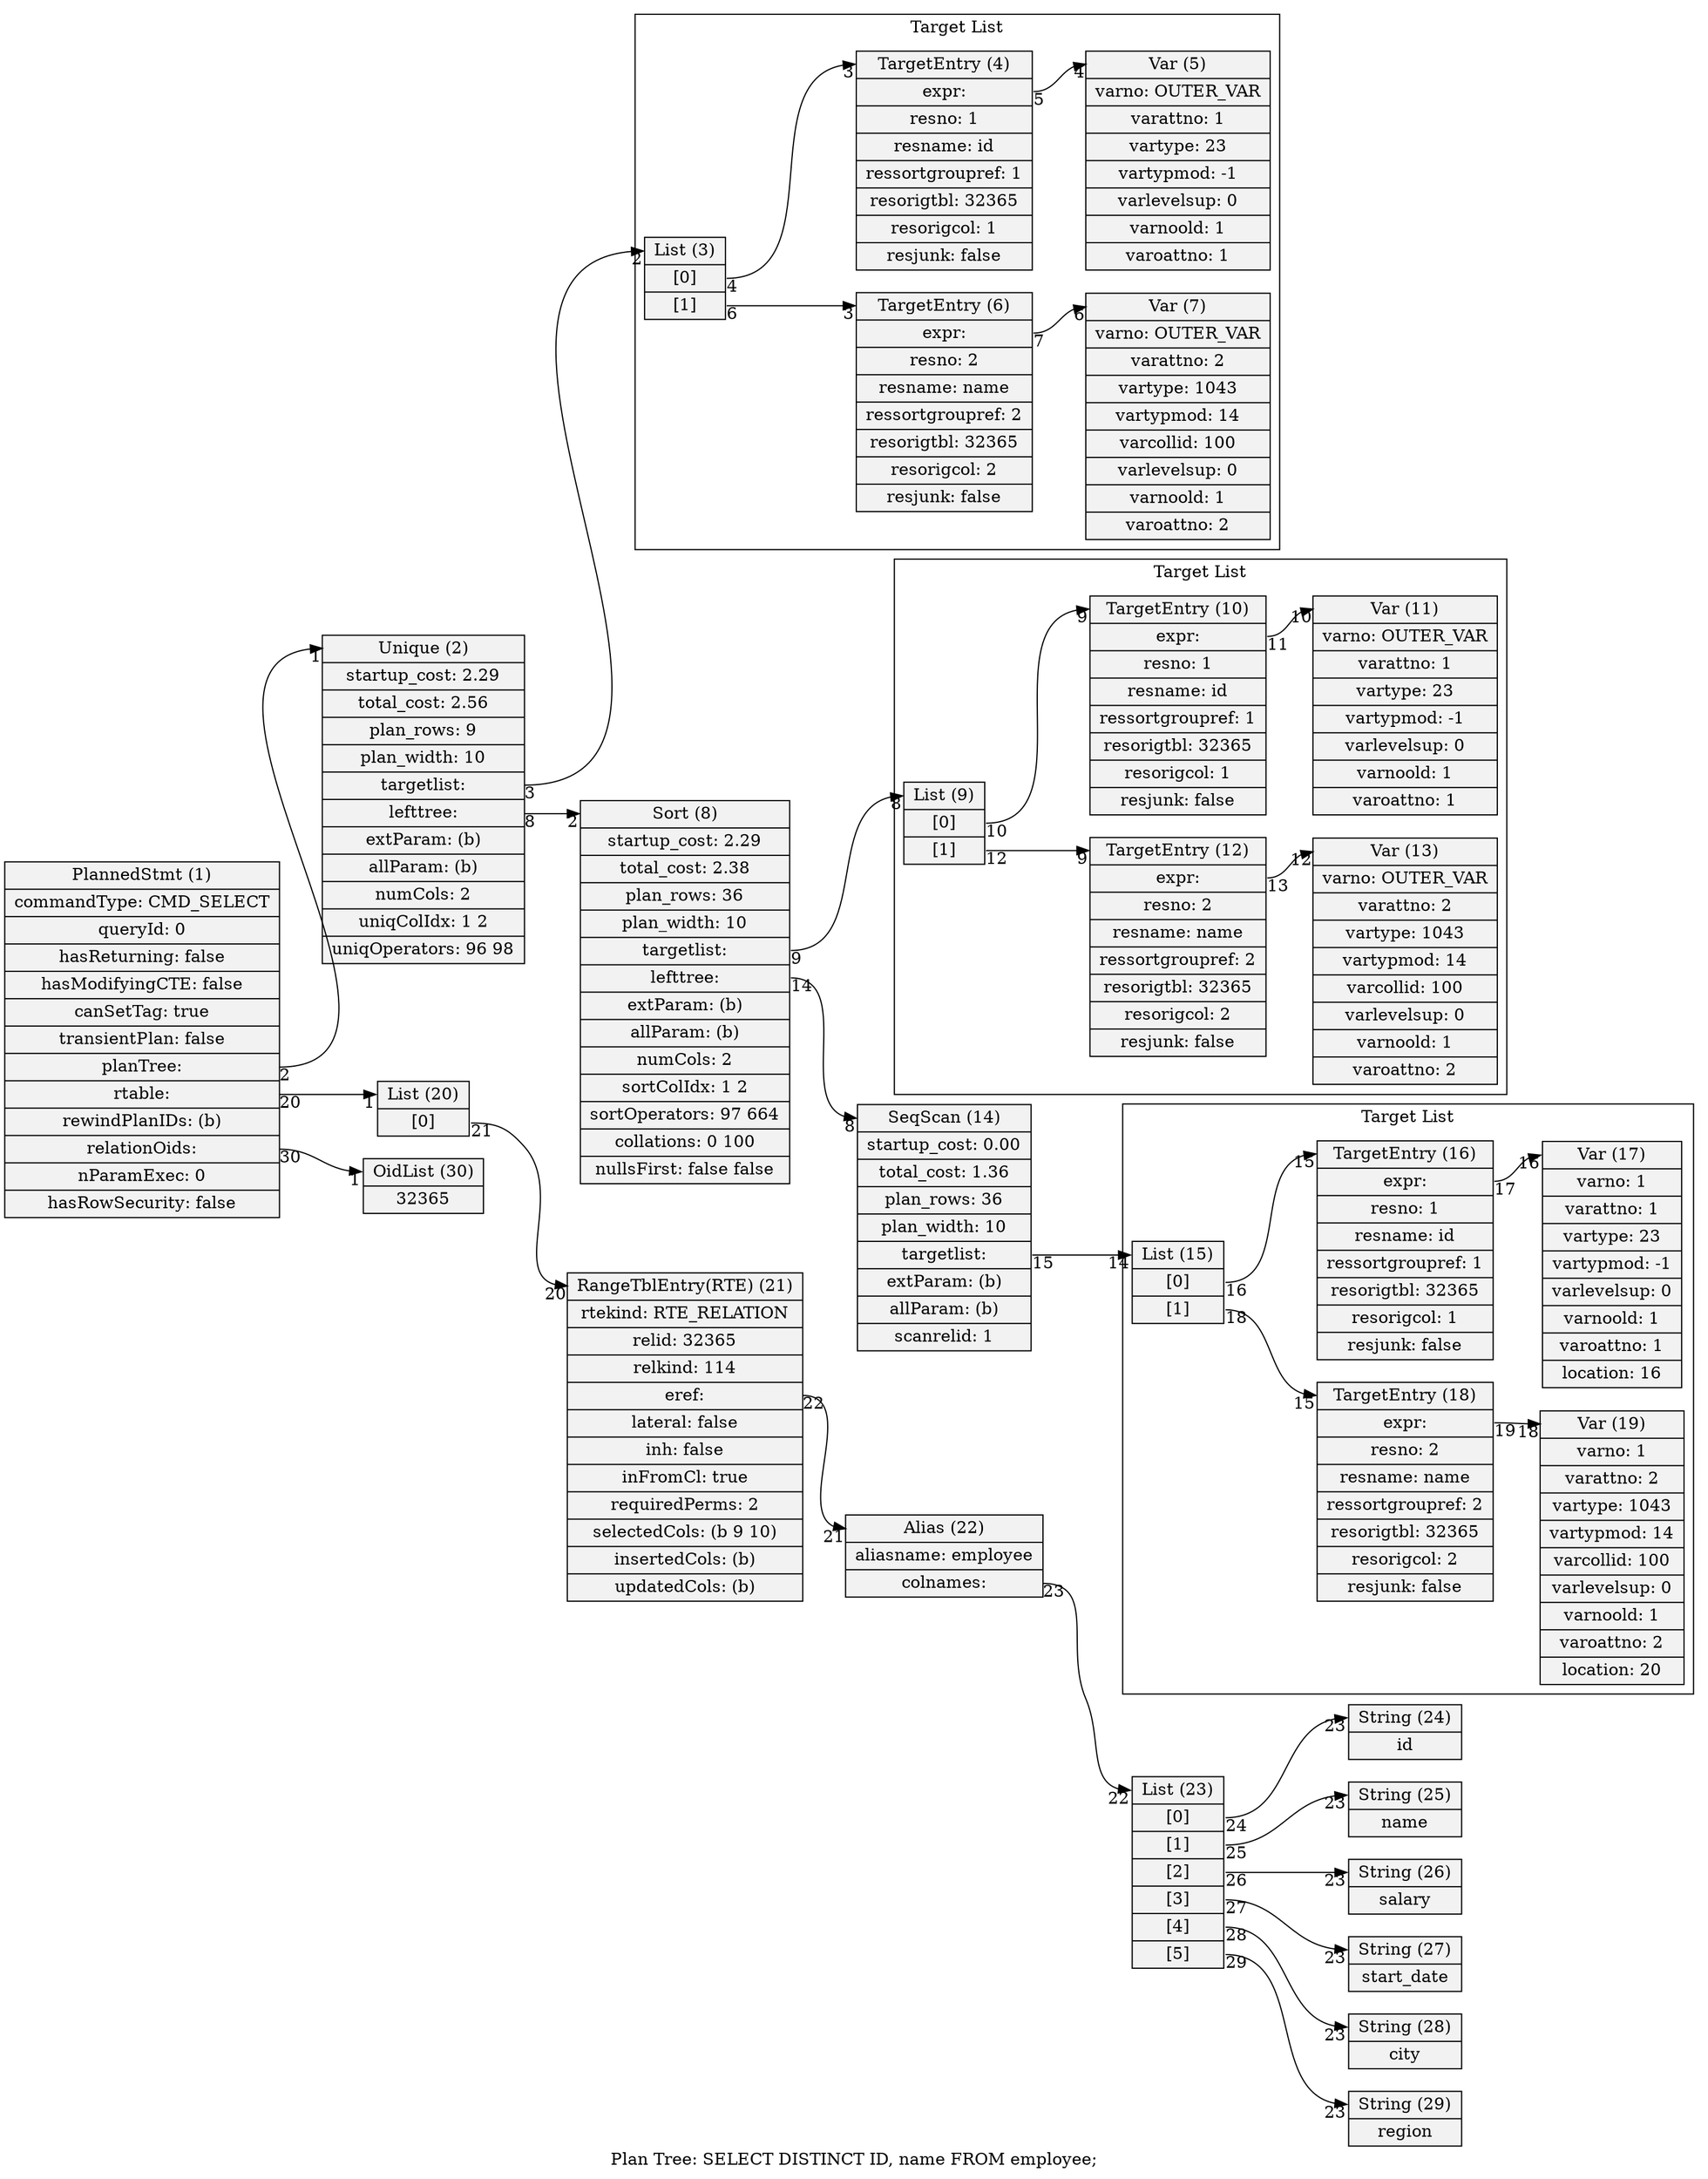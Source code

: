 digraph {
graph [rankdir = "LR", label = "Plan Tree: SELECT DISTINCT ID, name FROM employee;"]
node  [shape=record,style=filled,fillcolor=gray95]
edge  [arrowtail=empty]
8[label = "<head> Sort (8)|startup_cost: 2.29|total_cost: 2.38|plan_rows: 36|plan_width: 10|<targetlist> targetlist: |<lefttree> lefttree: |extParam: (b)|allParam: (b)|numCols: 2|sortColIdx: 1 2|sortOperators: 97 664|collations: 0 100|nullsFirst: false false"]
21[label = "<head> RangeTblEntry(RTE) (21)|rtekind: RTE_RELATION|relid: 32365|relkind: 114|<eref> eref: |lateral: false|inh: false|inFromCl: true|requiredPerms: 2|selectedCols: (b 9 10)|insertedCols: (b)|updatedCols: (b)"]
22[label = "<head> Alias (22)|aliasname: employee|<colnames> colnames: "]
24[label = "<head> String (24)|id"]
23[label = "<head> List (23)|<1> [0]|<2> [1]|<3> [2]|<4> [3]|<5> [4]|<6> [5]"]
25[label = "<head> String (25)|name"]
26[label = "<head> String (26)|salary"]
27[label = "<head> String (27)|start_date"]
28[label = "<head> String (28)|city"]
29[label = "<head> String (29)|region"]
14[label = "<head> SeqScan (14)|startup_cost: 0.00|total_cost: 1.36|plan_rows: 36|plan_width: 10|<targetlist> targetlist: |extParam: (b)|allParam: (b)|scanrelid: 1"]
2[label = "<head> Unique (2)|startup_cost: 2.29|total_cost: 2.56|plan_rows: 9|plan_width: 10|<targetlist> targetlist: |<lefttree> lefttree: |extParam: (b)|allParam: (b)|numCols: 2|uniqColIdx: 1 2|uniqOperators: 96 98"]
20[label = "<head> List (20)|<1> [0]"]
30[label = "<head> OidList (30)|32365 "]
1[label = "<head> PlannedStmt (1)|commandType: CMD_SELECT|queryId: 0|hasReturning: false|hasModifyingCTE: false|canSetTag: true|transientPlan: false|<planTree> planTree: |<rtable> rtable: |rewindPlanIDs: (b)|<relationOids> relationOids: |nParamExec: 0|hasRowSecurity: false"]

8:lefttree -> 14:head [headlabel = "8", taillabel = "14"]
8:targetlist -> 9:head [headlabel = "8", taillabel = "9"]
21:eref -> 22:head [headlabel = "21", taillabel = "22"]
22:colnames -> 23:head [headlabel = "22", taillabel = "23"]
23:1 -> 24:head [headlabel = "23", taillabel = "24"]
23:2 -> 25:head [headlabel = "23", taillabel = "25"]
23:3 -> 26:head [headlabel = "23", taillabel = "26"]
23:4 -> 27:head [headlabel = "23", taillabel = "27"]
23:5 -> 28:head [headlabel = "23", taillabel = "28"]
23:6 -> 29:head [headlabel = "23", taillabel = "29"]
14:targetlist -> 15:head [headlabel = "14", taillabel = "15"]
2:lefttree -> 8:head [headlabel = "2", taillabel = "8"]
2:targetlist -> 3:head [headlabel = "2", taillabel = "3"]
20:1 -> 21:head [headlabel = "20", taillabel = "21"]
1:planTree -> 2:head [headlabel = "1", taillabel = "2"]
1:rtable -> 20:head [headlabel = "1", taillabel = "20"]
1:relationOids -> 30:head [headlabel = "1", taillabel = "30"]

subgraph cluster_0 {
	label = "Target List";
	16[label = "<head> TargetEntry (16)|<expr> expr: |resno: 1|resname: id|ressortgroupref: 1|resorigtbl: 32365|resorigcol: 1|resjunk: false"]
	19[label = "<head> Var (19)|varno: 1|varattno: 2|vartype: 1043|vartypmod: 14|varcollid: 100|varlevelsup: 0|varnoold: 1|varoattno: 2|location: 20"]
	18[label = "<head> TargetEntry (18)|<expr> expr: |resno: 2|resname: name|ressortgroupref: 2|resorigtbl: 32365|resorigcol: 2|resjunk: false"]
	17[label = "<head> Var (17)|varno: 1|varattno: 1|vartype: 23|vartypmod: -1|varlevelsup: 0|varnoold: 1|varoattno: 1|location: 16"]
	15[label = "<head> List (15)|<1> [0]|<2> [1]"]

	16:expr -> 17:head [headlabel = "16", taillabel = "17"]
	18:expr -> 19:head [headlabel = "18", taillabel = "19"]
	15:1 -> 16:head [headlabel = "15", taillabel = "16"]
	15:2 -> 18:head [headlabel = "15", taillabel = "18"]
}

subgraph cluster_1 {
	label = "Target List";
	5[label = "<head> Var (5)|varno: OUTER_VAR|varattno: 1|vartype: 23|vartypmod: -1|varlevelsup: 0|varnoold: 1|varoattno: 1"]
	4[label = "<head> TargetEntry (4)|<expr> expr: |resno: 1|resname: id|ressortgroupref: 1|resorigtbl: 32365|resorigcol: 1|resjunk: false"]
	3[label = "<head> List (3)|<1> [0]|<2> [1]"]
	7[label = "<head> Var (7)|varno: OUTER_VAR|varattno: 2|vartype: 1043|vartypmod: 14|varcollid: 100|varlevelsup: 0|varnoold: 1|varoattno: 2"]
	6[label = "<head> TargetEntry (6)|<expr> expr: |resno: 2|resname: name|ressortgroupref: 2|resorigtbl: 32365|resorigcol: 2|resjunk: false"]

	4:expr -> 5:head [headlabel = "4", taillabel = "5"]
	3:1 -> 4:head [headlabel = "3", taillabel = "4"]
	3:2 -> 6:head [headlabel = "3", taillabel = "6"]
	6:expr -> 7:head [headlabel = "6", taillabel = "7"]
}

subgraph cluster_2 {
	label = "Target List";
	11[label = "<head> Var (11)|varno: OUTER_VAR|varattno: 1|vartype: 23|vartypmod: -1|varlevelsup: 0|varnoold: 1|varoattno: 1"]
	10[label = "<head> TargetEntry (10)|<expr> expr: |resno: 1|resname: id|ressortgroupref: 1|resorigtbl: 32365|resorigcol: 1|resjunk: false"]
	9[label = "<head> List (9)|<1> [0]|<2> [1]"]
	13[label = "<head> Var (13)|varno: OUTER_VAR|varattno: 2|vartype: 1043|vartypmod: 14|varcollid: 100|varlevelsup: 0|varnoold: 1|varoattno: 2"]
	12[label = "<head> TargetEntry (12)|<expr> expr: |resno: 2|resname: name|ressortgroupref: 2|resorigtbl: 32365|resorigcol: 2|resjunk: false"]

	10:expr -> 11:head [headlabel = "10", taillabel = "11"]
	9:1 -> 10:head [headlabel = "9", taillabel = "10"]
	9:2 -> 12:head [headlabel = "9", taillabel = "12"]
	12:expr -> 13:head [headlabel = "12", taillabel = "13"]
}

}

